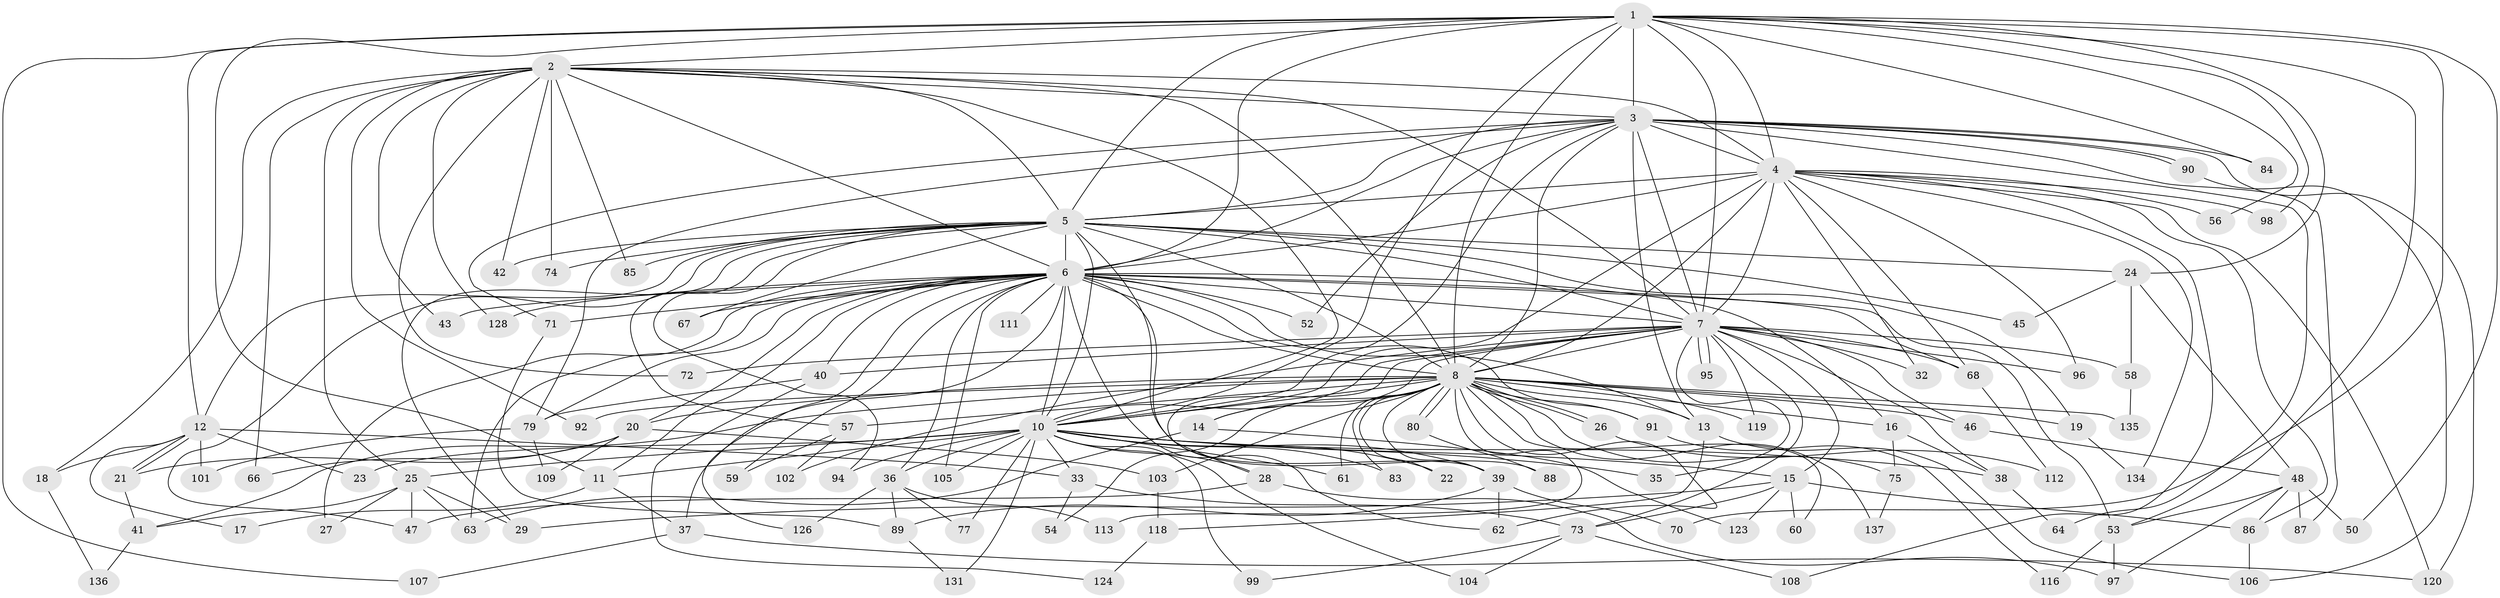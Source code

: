 // original degree distribution, {18: 0.0072992700729927005, 21: 0.014598540145985401, 20: 0.0072992700729927005, 23: 0.014598540145985401, 22: 0.0072992700729927005, 26: 0.0072992700729927005, 36: 0.0072992700729927005, 28: 0.0072992700729927005, 5: 0.029197080291970802, 9: 0.0072992700729927005, 6: 0.0364963503649635, 4: 0.13138686131386862, 7: 0.014598540145985401, 2: 0.5547445255474452, 3: 0.15328467153284672}
// Generated by graph-tools (version 1.1) at 2025/41/03/06/25 10:41:34]
// undirected, 109 vertices, 254 edges
graph export_dot {
graph [start="1"]
  node [color=gray90,style=filled];
  1 [super="+82"];
  2 [super="+51"];
  3 [super="+110"];
  4 [super="+55"];
  5 [super="+81"];
  6 [super="+9"];
  7 [super="+65"];
  8 [super="+31"];
  10 [super="+130"];
  11;
  12;
  13 [super="+78"];
  14;
  15 [super="+93"];
  16 [super="+129"];
  17;
  18 [super="+34"];
  19;
  20 [super="+30"];
  21;
  22;
  23;
  24;
  25 [super="+44"];
  26;
  27;
  28;
  29;
  32;
  33;
  35;
  36 [super="+125"];
  37 [super="+122"];
  38;
  39 [super="+76"];
  40 [super="+115"];
  41 [super="+133"];
  42;
  43;
  45;
  46;
  47 [super="+49"];
  48 [super="+132"];
  50;
  52;
  53 [super="+69"];
  54;
  56;
  57;
  58;
  59;
  60;
  61;
  62;
  63 [super="+117"];
  64;
  66;
  67;
  68 [super="+100"];
  70;
  71;
  72;
  73;
  74;
  75;
  77;
  79;
  80;
  83;
  84;
  85;
  86 [super="+127"];
  87;
  88;
  89;
  90;
  91;
  92;
  94;
  95;
  96;
  97;
  98;
  99;
  101;
  102;
  103;
  104;
  105;
  106 [super="+114"];
  107;
  108;
  109;
  111;
  112;
  113;
  116;
  118;
  119;
  120 [super="+121"];
  123;
  124;
  126;
  128;
  131;
  134;
  135;
  136;
  137;
  1 -- 2;
  1 -- 3;
  1 -- 4;
  1 -- 5;
  1 -- 6 [weight=2];
  1 -- 7;
  1 -- 8;
  1 -- 10;
  1 -- 12;
  1 -- 24;
  1 -- 50;
  1 -- 56;
  1 -- 70;
  1 -- 84;
  1 -- 107;
  1 -- 98;
  1 -- 11;
  1 -- 53;
  2 -- 3;
  2 -- 4;
  2 -- 5;
  2 -- 6 [weight=2];
  2 -- 7;
  2 -- 8;
  2 -- 10;
  2 -- 18 [weight=2];
  2 -- 25 [weight=2];
  2 -- 42;
  2 -- 43;
  2 -- 66;
  2 -- 72;
  2 -- 74;
  2 -- 85;
  2 -- 92;
  2 -- 128;
  3 -- 4 [weight=2];
  3 -- 5;
  3 -- 6 [weight=2];
  3 -- 7;
  3 -- 8;
  3 -- 10;
  3 -- 52;
  3 -- 64;
  3 -- 71;
  3 -- 79;
  3 -- 84;
  3 -- 87;
  3 -- 90;
  3 -- 90;
  3 -- 120 [weight=2];
  3 -- 13;
  4 -- 5 [weight=2];
  4 -- 6 [weight=2];
  4 -- 7;
  4 -- 8;
  4 -- 10;
  4 -- 32;
  4 -- 56;
  4 -- 68;
  4 -- 86;
  4 -- 96;
  4 -- 98;
  4 -- 108;
  4 -- 120;
  4 -- 134;
  5 -- 6 [weight=2];
  5 -- 7;
  5 -- 8;
  5 -- 10;
  5 -- 12;
  5 -- 19;
  5 -- 24;
  5 -- 29;
  5 -- 39;
  5 -- 42;
  5 -- 45;
  5 -- 47;
  5 -- 57;
  5 -- 67;
  5 -- 74;
  5 -- 85;
  5 -- 94;
  6 -- 7 [weight=3];
  6 -- 8 [weight=3];
  6 -- 10 [weight=2];
  6 -- 20;
  6 -- 27;
  6 -- 36;
  6 -- 37;
  6 -- 40;
  6 -- 63;
  6 -- 67;
  6 -- 88;
  6 -- 91;
  6 -- 111 [weight=2];
  6 -- 128;
  6 -- 71;
  6 -- 11;
  6 -- 13;
  6 -- 79;
  6 -- 16;
  6 -- 105;
  6 -- 43;
  6 -- 52;
  6 -- 53;
  6 -- 62;
  6 -- 59;
  6 -- 126;
  6 -- 68;
  7 -- 8;
  7 -- 10;
  7 -- 14;
  7 -- 15;
  7 -- 28;
  7 -- 32;
  7 -- 35;
  7 -- 38;
  7 -- 40;
  7 -- 46;
  7 -- 58;
  7 -- 72;
  7 -- 73;
  7 -- 95;
  7 -- 95;
  7 -- 96;
  7 -- 102;
  7 -- 119;
  7 -- 68;
  8 -- 10;
  8 -- 13 [weight=2];
  8 -- 14;
  8 -- 16;
  8 -- 19;
  8 -- 20;
  8 -- 22;
  8 -- 26;
  8 -- 26;
  8 -- 39;
  8 -- 41;
  8 -- 46;
  8 -- 54;
  8 -- 57;
  8 -- 60;
  8 -- 62;
  8 -- 75;
  8 -- 80;
  8 -- 80;
  8 -- 83;
  8 -- 91;
  8 -- 92;
  8 -- 103;
  8 -- 113;
  8 -- 119;
  8 -- 135;
  8 -- 137;
  8 -- 61;
  10 -- 11;
  10 -- 15;
  10 -- 22;
  10 -- 23;
  10 -- 25;
  10 -- 28;
  10 -- 33;
  10 -- 35;
  10 -- 36;
  10 -- 38;
  10 -- 61;
  10 -- 77;
  10 -- 83;
  10 -- 94;
  10 -- 99;
  10 -- 104;
  10 -- 105;
  10 -- 131;
  10 -- 39;
  11 -- 17;
  11 -- 37;
  12 -- 17;
  12 -- 18;
  12 -- 21;
  12 -- 21;
  12 -- 23;
  12 -- 33;
  12 -- 101;
  13 -- 106;
  13 -- 118;
  14 -- 123;
  14 -- 63;
  15 -- 29;
  15 -- 60;
  15 -- 123;
  15 -- 86;
  15 -- 73;
  16 -- 75;
  16 -- 38;
  18 -- 136;
  19 -- 134;
  20 -- 66;
  20 -- 103;
  20 -- 109;
  20 -- 21;
  21 -- 41;
  24 -- 45;
  24 -- 48;
  24 -- 58;
  25 -- 27;
  25 -- 63;
  25 -- 29;
  25 -- 41;
  25 -- 47;
  26 -- 112;
  28 -- 47;
  28 -- 97;
  33 -- 54;
  33 -- 73;
  36 -- 77;
  36 -- 113;
  36 -- 126;
  36 -- 89;
  37 -- 107;
  37 -- 120;
  38 -- 64;
  39 -- 70;
  39 -- 89;
  39 -- 62;
  40 -- 124;
  40 -- 79;
  41 -- 136;
  46 -- 48;
  48 -- 50;
  48 -- 53;
  48 -- 86;
  48 -- 87;
  48 -- 97;
  53 -- 97;
  53 -- 116;
  57 -- 59;
  57 -- 102;
  58 -- 135;
  68 -- 112;
  71 -- 89;
  73 -- 99;
  73 -- 104;
  73 -- 108;
  75 -- 137;
  79 -- 101;
  79 -- 109;
  80 -- 88;
  86 -- 106;
  89 -- 131;
  90 -- 106;
  91 -- 116;
  103 -- 118;
  118 -- 124;
}
